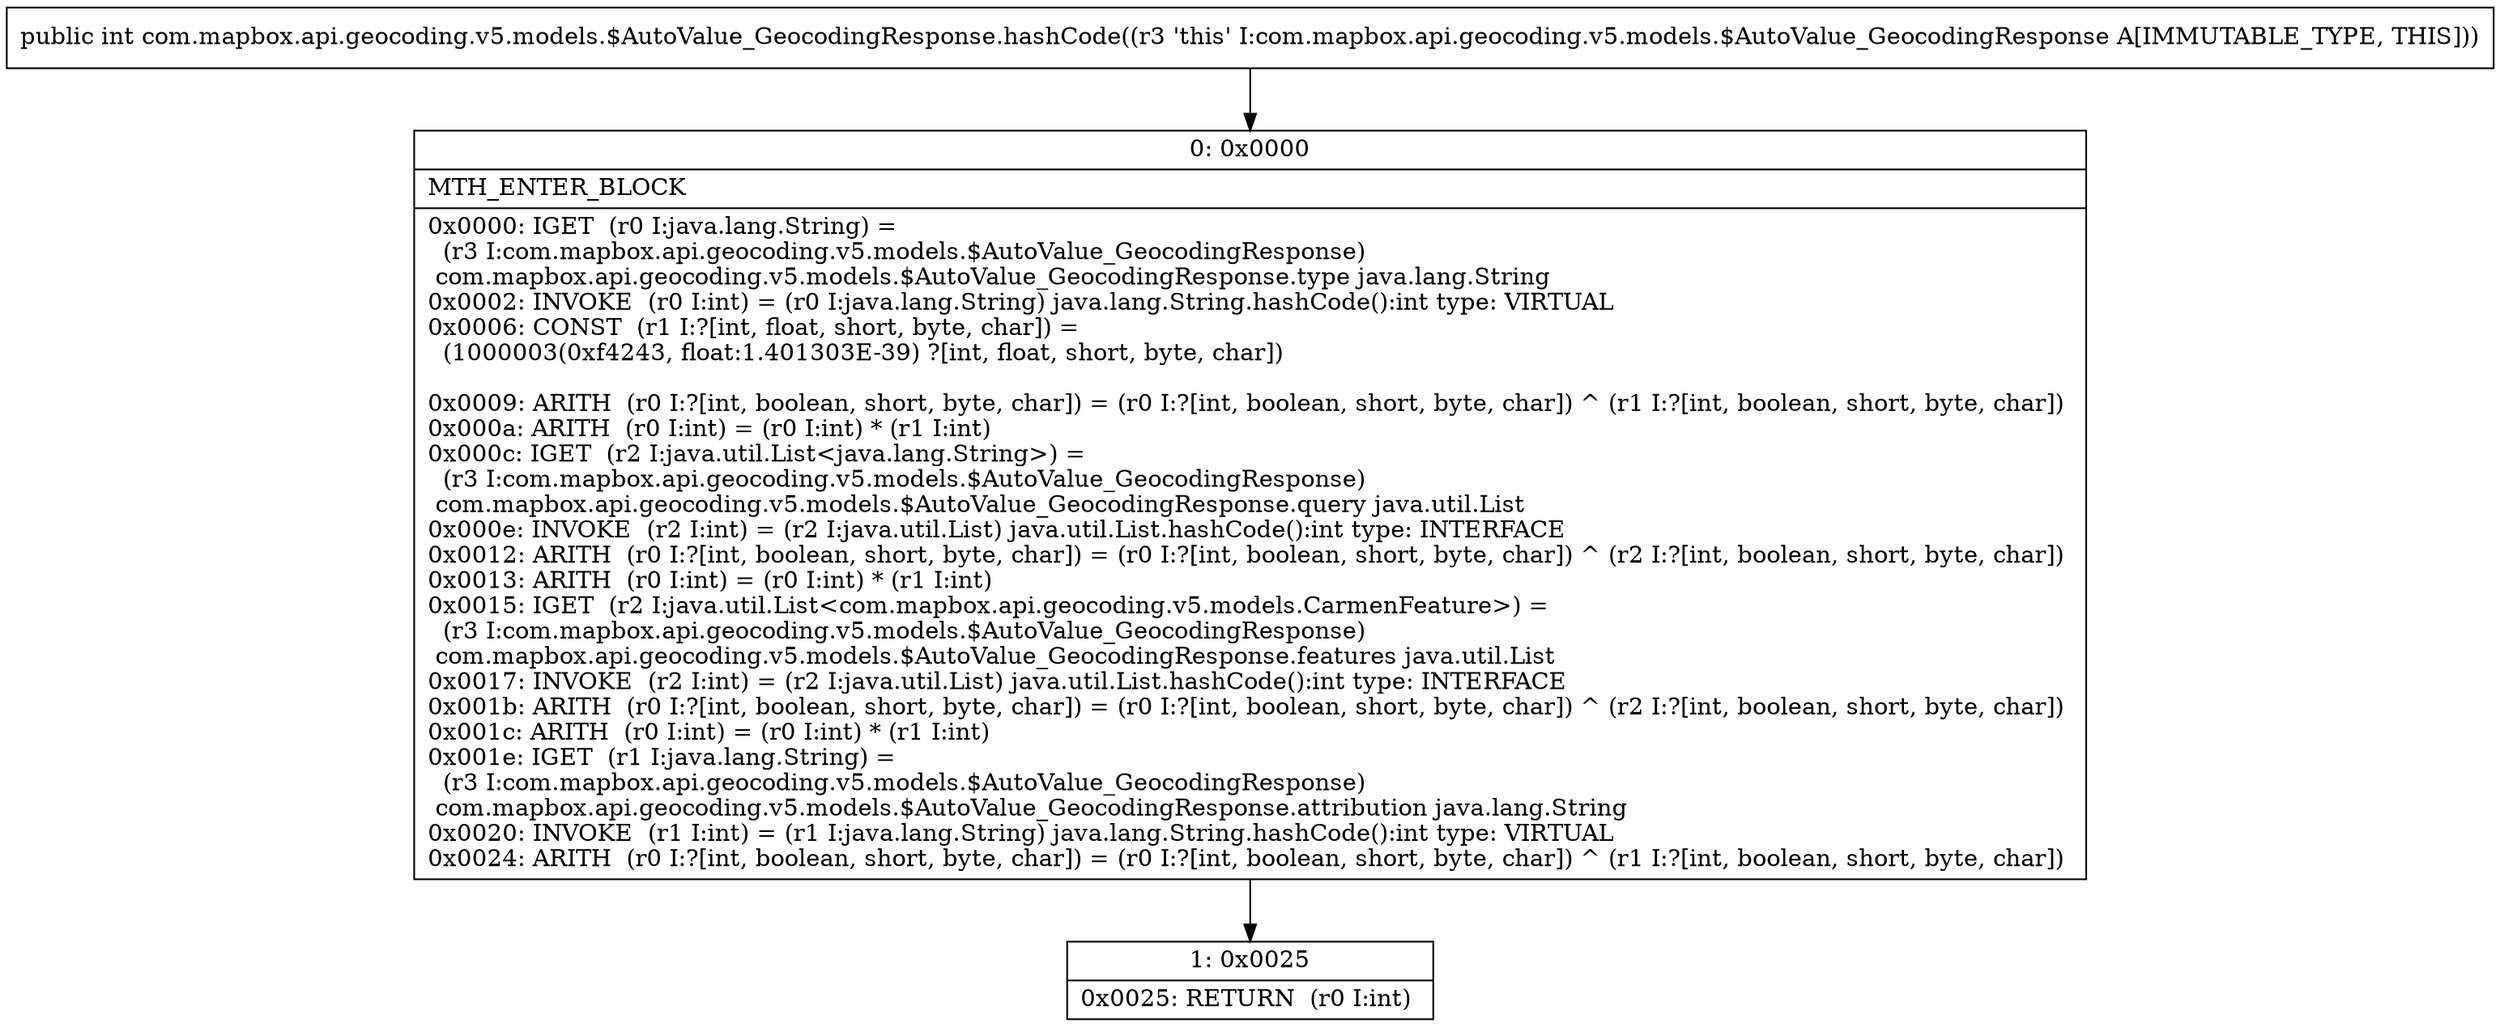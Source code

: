 digraph "CFG forcom.mapbox.api.geocoding.v5.models.$AutoValue_GeocodingResponse.hashCode()I" {
Node_0 [shape=record,label="{0\:\ 0x0000|MTH_ENTER_BLOCK\l|0x0000: IGET  (r0 I:java.lang.String) = \l  (r3 I:com.mapbox.api.geocoding.v5.models.$AutoValue_GeocodingResponse)\l com.mapbox.api.geocoding.v5.models.$AutoValue_GeocodingResponse.type java.lang.String \l0x0002: INVOKE  (r0 I:int) = (r0 I:java.lang.String) java.lang.String.hashCode():int type: VIRTUAL \l0x0006: CONST  (r1 I:?[int, float, short, byte, char]) = \l  (1000003(0xf4243, float:1.401303E\-39) ?[int, float, short, byte, char])\l \l0x0009: ARITH  (r0 I:?[int, boolean, short, byte, char]) = (r0 I:?[int, boolean, short, byte, char]) ^ (r1 I:?[int, boolean, short, byte, char]) \l0x000a: ARITH  (r0 I:int) = (r0 I:int) * (r1 I:int) \l0x000c: IGET  (r2 I:java.util.List\<java.lang.String\>) = \l  (r3 I:com.mapbox.api.geocoding.v5.models.$AutoValue_GeocodingResponse)\l com.mapbox.api.geocoding.v5.models.$AutoValue_GeocodingResponse.query java.util.List \l0x000e: INVOKE  (r2 I:int) = (r2 I:java.util.List) java.util.List.hashCode():int type: INTERFACE \l0x0012: ARITH  (r0 I:?[int, boolean, short, byte, char]) = (r0 I:?[int, boolean, short, byte, char]) ^ (r2 I:?[int, boolean, short, byte, char]) \l0x0013: ARITH  (r0 I:int) = (r0 I:int) * (r1 I:int) \l0x0015: IGET  (r2 I:java.util.List\<com.mapbox.api.geocoding.v5.models.CarmenFeature\>) = \l  (r3 I:com.mapbox.api.geocoding.v5.models.$AutoValue_GeocodingResponse)\l com.mapbox.api.geocoding.v5.models.$AutoValue_GeocodingResponse.features java.util.List \l0x0017: INVOKE  (r2 I:int) = (r2 I:java.util.List) java.util.List.hashCode():int type: INTERFACE \l0x001b: ARITH  (r0 I:?[int, boolean, short, byte, char]) = (r0 I:?[int, boolean, short, byte, char]) ^ (r2 I:?[int, boolean, short, byte, char]) \l0x001c: ARITH  (r0 I:int) = (r0 I:int) * (r1 I:int) \l0x001e: IGET  (r1 I:java.lang.String) = \l  (r3 I:com.mapbox.api.geocoding.v5.models.$AutoValue_GeocodingResponse)\l com.mapbox.api.geocoding.v5.models.$AutoValue_GeocodingResponse.attribution java.lang.String \l0x0020: INVOKE  (r1 I:int) = (r1 I:java.lang.String) java.lang.String.hashCode():int type: VIRTUAL \l0x0024: ARITH  (r0 I:?[int, boolean, short, byte, char]) = (r0 I:?[int, boolean, short, byte, char]) ^ (r1 I:?[int, boolean, short, byte, char]) \l}"];
Node_1 [shape=record,label="{1\:\ 0x0025|0x0025: RETURN  (r0 I:int) \l}"];
MethodNode[shape=record,label="{public int com.mapbox.api.geocoding.v5.models.$AutoValue_GeocodingResponse.hashCode((r3 'this' I:com.mapbox.api.geocoding.v5.models.$AutoValue_GeocodingResponse A[IMMUTABLE_TYPE, THIS])) }"];
MethodNode -> Node_0;
Node_0 -> Node_1;
}

